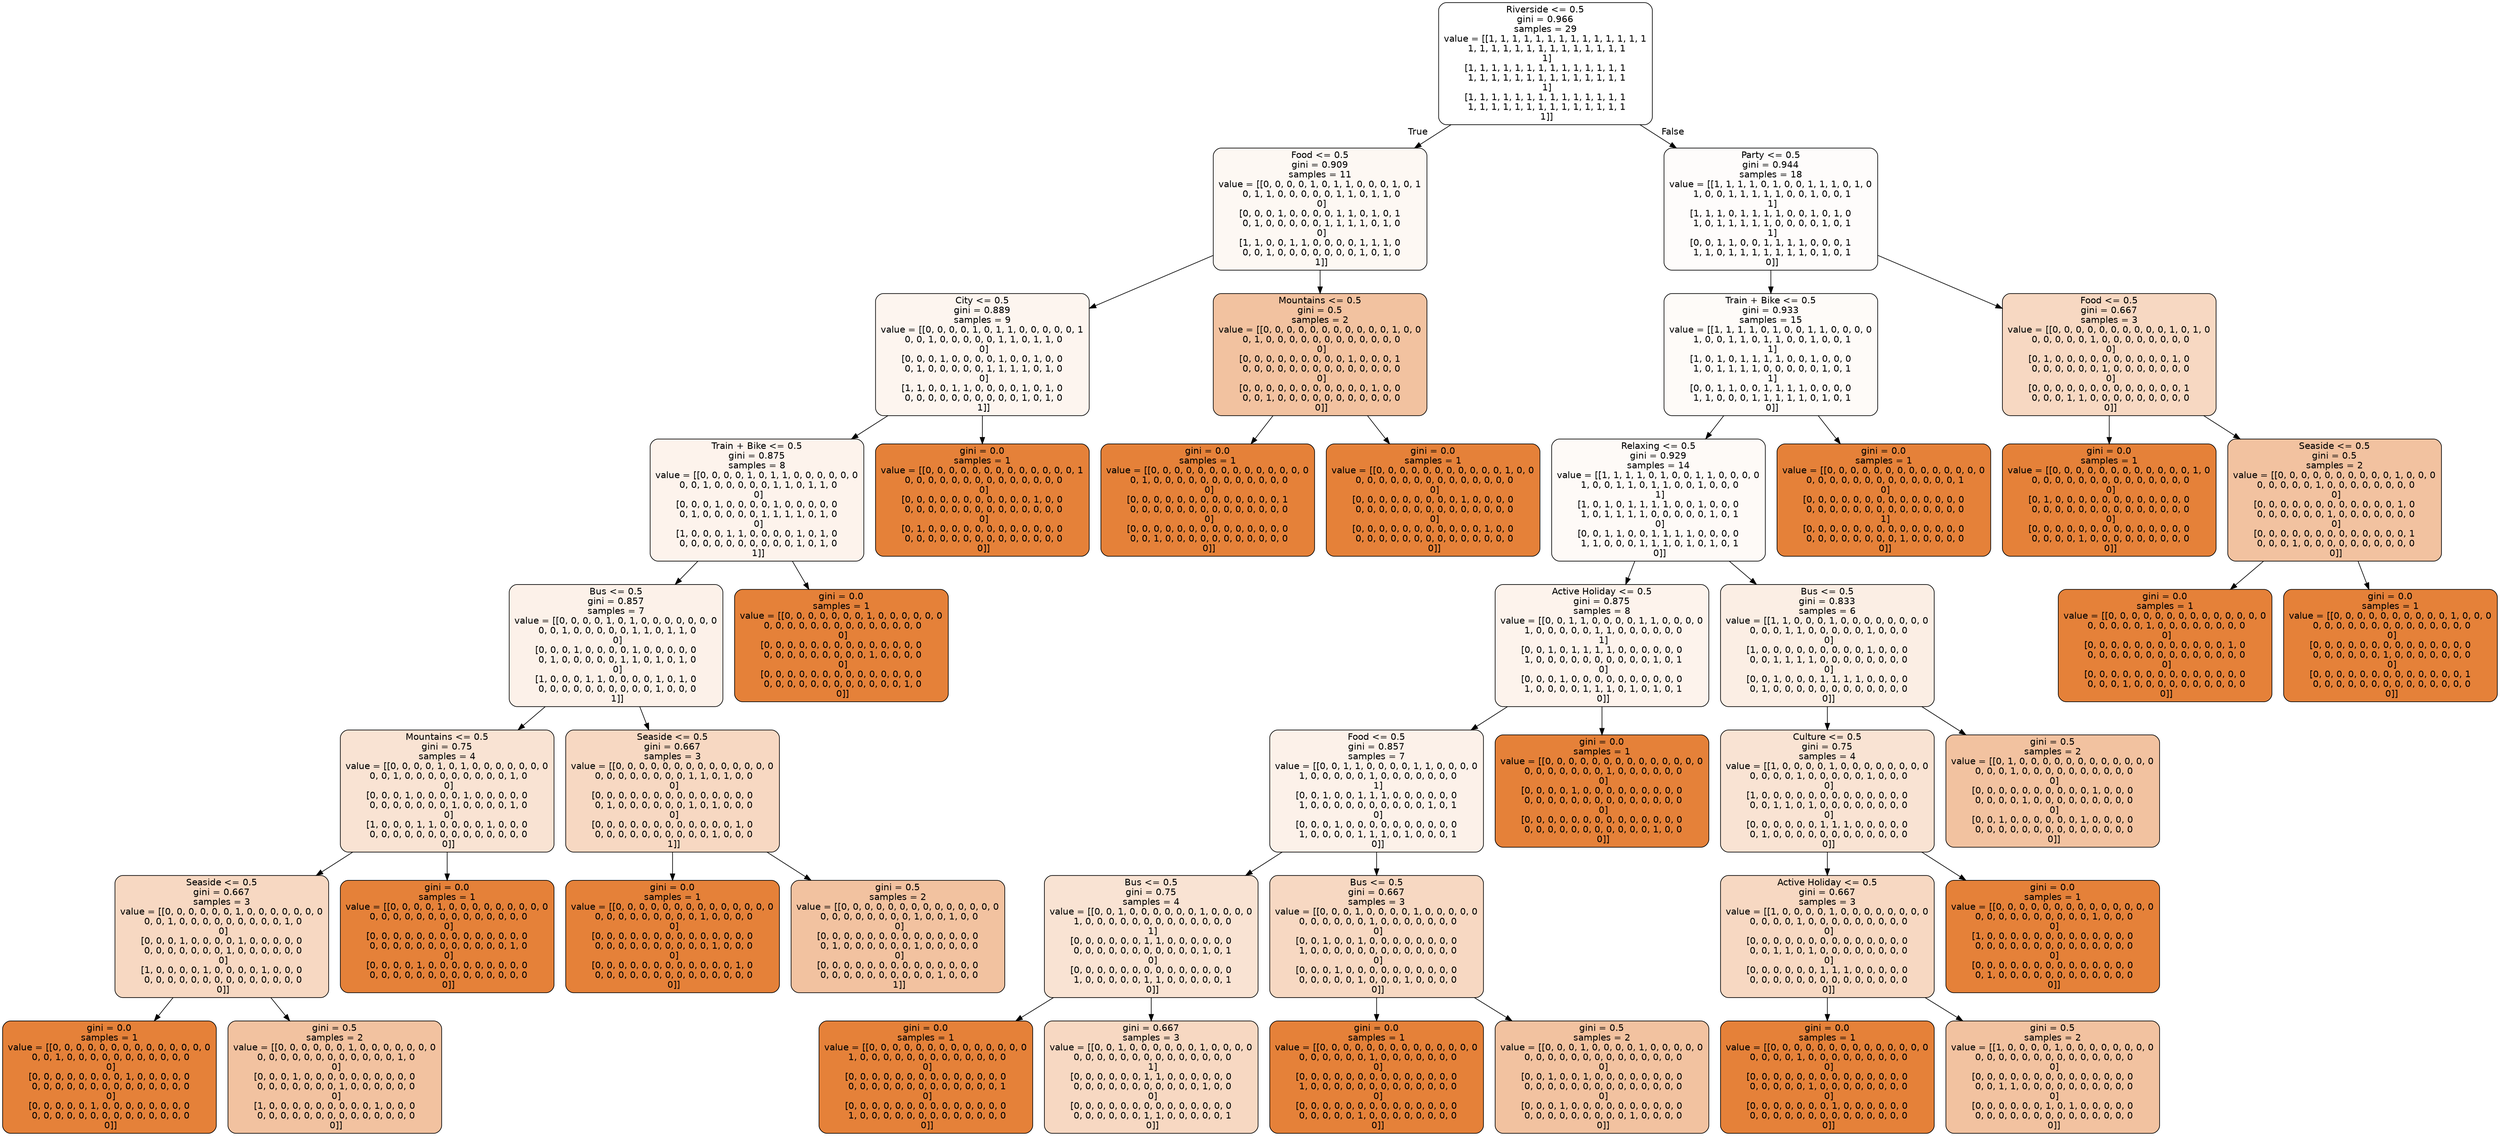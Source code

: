 digraph Tree {
node [shape=box, style="filled, rounded", color="black", fontname="helvetica"] ;
edge [fontname="helvetica"] ;
0 [label="Riverside <= 0.5\ngini = 0.966\nsamples = 29\nvalue = [[1, 1, 1, 1, 1, 1, 1, 1, 1, 1, 1, 1, 1, 1\n 1, 1, 1, 1, 1, 1, 1, 1, 1, 1, 1, 1, 1, 1\n 1]\n[1, 1, 1, 1, 1, 1, 1, 1, 1, 1, 1, 1, 1, 1\n 1, 1, 1, 1, 1, 1, 1, 1, 1, 1, 1, 1, 1, 1\n 1]\n[1, 1, 1, 1, 1, 1, 1, 1, 1, 1, 1, 1, 1, 1\n 1, 1, 1, 1, 1, 1, 1, 1, 1, 1, 1, 1, 1, 1\n 1]]", fillcolor="#ffffff"] ;
1 [label="Food <= 0.5\ngini = 0.909\nsamples = 11\nvalue = [[0, 0, 0, 0, 1, 0, 1, 1, 0, 0, 0, 1, 0, 1\n 0, 1, 1, 0, 0, 0, 0, 0, 1, 1, 0, 1, 1, 0\n 0]\n[0, 0, 0, 1, 0, 0, 0, 0, 1, 1, 0, 1, 0, 1\n 0, 1, 0, 0, 0, 0, 0, 1, 1, 1, 1, 0, 1, 0\n 0]\n[1, 1, 0, 0, 1, 1, 0, 0, 0, 0, 1, 1, 1, 0\n 0, 0, 1, 0, 0, 0, 0, 0, 0, 0, 1, 0, 1, 0\n 1]]", fillcolor="#fdf8f3"] ;
0 -> 1 [labeldistance=2.5, labelangle=45, headlabel="True"] ;
2 [label="City <= 0.5\ngini = 0.889\nsamples = 9\nvalue = [[0, 0, 0, 0, 1, 0, 1, 1, 0, 0, 0, 0, 0, 1\n 0, 0, 1, 0, 0, 0, 0, 0, 1, 1, 0, 1, 1, 0\n 0]\n[0, 0, 0, 1, 0, 0, 0, 0, 1, 0, 0, 1, 0, 0\n 0, 1, 0, 0, 0, 0, 0, 1, 1, 1, 1, 0, 1, 0\n 0]\n[1, 1, 0, 0, 1, 1, 0, 0, 0, 0, 1, 0, 1, 0\n 0, 0, 0, 0, 0, 0, 0, 0, 0, 0, 1, 0, 1, 0\n 1]]", fillcolor="#fdf5ef"] ;
1 -> 2 ;
3 [label="Train + Bike <= 0.5\ngini = 0.875\nsamples = 8\nvalue = [[0, 0, 0, 0, 1, 0, 1, 1, 0, 0, 0, 0, 0, 0\n 0, 0, 1, 0, 0, 0, 0, 0, 1, 1, 0, 1, 1, 0\n 0]\n[0, 0, 0, 1, 0, 0, 0, 0, 1, 0, 0, 0, 0, 0\n 0, 1, 0, 0, 0, 0, 0, 1, 1, 1, 1, 0, 1, 0\n 0]\n[1, 0, 0, 0, 1, 1, 0, 0, 0, 0, 1, 0, 1, 0\n 0, 0, 0, 0, 0, 0, 0, 0, 0, 0, 1, 0, 1, 0\n 1]]", fillcolor="#fdf3ec"] ;
2 -> 3 ;
4 [label="Bus <= 0.5\ngini = 0.857\nsamples = 7\nvalue = [[0, 0, 0, 0, 1, 0, 1, 0, 0, 0, 0, 0, 0, 0\n 0, 0, 1, 0, 0, 0, 0, 0, 1, 1, 0, 1, 1, 0\n 0]\n[0, 0, 0, 1, 0, 0, 0, 0, 1, 0, 0, 0, 0, 0\n 0, 1, 0, 0, 0, 0, 0, 1, 1, 0, 1, 0, 1, 0\n 0]\n[1, 0, 0, 0, 1, 1, 0, 0, 0, 0, 1, 0, 1, 0\n 0, 0, 0, 0, 0, 0, 0, 0, 0, 0, 1, 0, 0, 0\n 1]]", fillcolor="#fcf1e9"] ;
3 -> 4 ;
5 [label="Mountains <= 0.5\ngini = 0.75\nsamples = 4\nvalue = [[0, 0, 0, 0, 1, 0, 1, 0, 0, 0, 0, 0, 0, 0\n 0, 0, 1, 0, 0, 0, 0, 0, 0, 0, 0, 0, 1, 0\n 0]\n[0, 0, 0, 1, 0, 0, 0, 0, 1, 0, 0, 0, 0, 0\n 0, 0, 0, 0, 0, 0, 0, 1, 0, 0, 0, 0, 1, 0\n 0]\n[1, 0, 0, 0, 1, 1, 0, 0, 0, 0, 1, 0, 0, 0\n 0, 0, 0, 0, 0, 0, 0, 0, 0, 0, 0, 0, 0, 0\n 0]]", fillcolor="#f9e3d3"] ;
4 -> 5 ;
6 [label="Seaside <= 0.5\ngini = 0.667\nsamples = 3\nvalue = [[0, 0, 0, 0, 0, 0, 1, 0, 0, 0, 0, 0, 0, 0\n 0, 0, 1, 0, 0, 0, 0, 0, 0, 0, 0, 0, 1, 0\n 0]\n[0, 0, 0, 1, 0, 0, 0, 0, 1, 0, 0, 0, 0, 0\n 0, 0, 0, 0, 0, 0, 0, 1, 0, 0, 0, 0, 0, 0\n 0]\n[1, 0, 0, 0, 0, 1, 0, 0, 0, 0, 1, 0, 0, 0\n 0, 0, 0, 0, 0, 0, 0, 0, 0, 0, 0, 0, 0, 0\n 0]]", fillcolor="#f7d8c2"] ;
5 -> 6 ;
7 [label="gini = 0.0\nsamples = 1\nvalue = [[0, 0, 0, 0, 0, 0, 0, 0, 0, 0, 0, 0, 0, 0\n 0, 0, 1, 0, 0, 0, 0, 0, 0, 0, 0, 0, 0, 0\n 0]\n[0, 0, 0, 0, 0, 0, 0, 0, 1, 0, 0, 0, 0, 0\n 0, 0, 0, 0, 0, 0, 0, 0, 0, 0, 0, 0, 0, 0\n 0]\n[0, 0, 0, 0, 0, 1, 0, 0, 0, 0, 0, 0, 0, 0\n 0, 0, 0, 0, 0, 0, 0, 0, 0, 0, 0, 0, 0, 0\n 0]]", fillcolor="#e58139"] ;
6 -> 7 ;
8 [label="gini = 0.5\nsamples = 2\nvalue = [[0, 0, 0, 0, 0, 0, 1, 0, 0, 0, 0, 0, 0, 0\n 0, 0, 0, 0, 0, 0, 0, 0, 0, 0, 0, 0, 1, 0\n 0]\n[0, 0, 0, 1, 0, 0, 0, 0, 0, 0, 0, 0, 0, 0\n 0, 0, 0, 0, 0, 0, 0, 1, 0, 0, 0, 0, 0, 0\n 0]\n[1, 0, 0, 0, 0, 0, 0, 0, 0, 0, 1, 0, 0, 0\n 0, 0, 0, 0, 0, 0, 0, 0, 0, 0, 0, 0, 0, 0\n 0]]", fillcolor="#f2c2a0"] ;
6 -> 8 ;
9 [label="gini = 0.0\nsamples = 1\nvalue = [[0, 0, 0, 0, 1, 0, 0, 0, 0, 0, 0, 0, 0, 0\n 0, 0, 0, 0, 0, 0, 0, 0, 0, 0, 0, 0, 0, 0\n 0]\n[0, 0, 0, 0, 0, 0, 0, 0, 0, 0, 0, 0, 0, 0\n 0, 0, 0, 0, 0, 0, 0, 0, 0, 0, 0, 0, 1, 0\n 0]\n[0, 0, 0, 0, 1, 0, 0, 0, 0, 0, 0, 0, 0, 0\n 0, 0, 0, 0, 0, 0, 0, 0, 0, 0, 0, 0, 0, 0\n 0]]", fillcolor="#e58139"] ;
5 -> 9 ;
10 [label="Seaside <= 0.5\ngini = 0.667\nsamples = 3\nvalue = [[0, 0, 0, 0, 0, 0, 0, 0, 0, 0, 0, 0, 0, 0\n 0, 0, 0, 0, 0, 0, 0, 0, 1, 1, 0, 1, 0, 0\n 0]\n[0, 0, 0, 0, 0, 0, 0, 0, 0, 0, 0, 0, 0, 0\n 0, 1, 0, 0, 0, 0, 0, 0, 1, 0, 1, 0, 0, 0\n 0]\n[0, 0, 0, 0, 0, 0, 0, 0, 0, 0, 0, 0, 1, 0\n 0, 0, 0, 0, 0, 0, 0, 0, 0, 0, 1, 0, 0, 0\n 1]]", fillcolor="#f7d8c2"] ;
4 -> 10 ;
11 [label="gini = 0.0\nsamples = 1\nvalue = [[0, 0, 0, 0, 0, 0, 0, 0, 0, 0, 0, 0, 0, 0\n 0, 0, 0, 0, 0, 0, 0, 0, 0, 1, 0, 0, 0, 0\n 0]\n[0, 0, 0, 0, 0, 0, 0, 0, 0, 0, 0, 0, 0, 0\n 0, 0, 0, 0, 0, 0, 0, 0, 0, 0, 1, 0, 0, 0\n 0]\n[0, 0, 0, 0, 0, 0, 0, 0, 0, 0, 0, 0, 1, 0\n 0, 0, 0, 0, 0, 0, 0, 0, 0, 0, 0, 0, 0, 0\n 0]]", fillcolor="#e58139"] ;
10 -> 11 ;
12 [label="gini = 0.5\nsamples = 2\nvalue = [[0, 0, 0, 0, 0, 0, 0, 0, 0, 0, 0, 0, 0, 0\n 0, 0, 0, 0, 0, 0, 0, 0, 1, 0, 0, 1, 0, 0\n 0]\n[0, 0, 0, 0, 0, 0, 0, 0, 0, 0, 0, 0, 0, 0\n 0, 1, 0, 0, 0, 0, 0, 0, 1, 0, 0, 0, 0, 0\n 0]\n[0, 0, 0, 0, 0, 0, 0, 0, 0, 0, 0, 0, 0, 0\n 0, 0, 0, 0, 0, 0, 0, 0, 0, 0, 1, 0, 0, 0\n 1]]", fillcolor="#f2c2a0"] ;
10 -> 12 ;
13 [label="gini = 0.0\nsamples = 1\nvalue = [[0, 0, 0, 0, 0, 0, 0, 1, 0, 0, 0, 0, 0, 0\n 0, 0, 0, 0, 0, 0, 0, 0, 0, 0, 0, 0, 0, 0\n 0]\n[0, 0, 0, 0, 0, 0, 0, 0, 0, 0, 0, 0, 0, 0\n 0, 0, 0, 0, 0, 0, 0, 0, 0, 1, 0, 0, 0, 0\n 0]\n[0, 0, 0, 0, 0, 0, 0, 0, 0, 0, 0, 0, 0, 0\n 0, 0, 0, 0, 0, 0, 0, 0, 0, 0, 0, 0, 1, 0\n 0]]", fillcolor="#e58139"] ;
3 -> 13 ;
14 [label="gini = 0.0\nsamples = 1\nvalue = [[0, 0, 0, 0, 0, 0, 0, 0, 0, 0, 0, 0, 0, 1\n 0, 0, 0, 0, 0, 0, 0, 0, 0, 0, 0, 0, 0, 0\n 0]\n[0, 0, 0, 0, 0, 0, 0, 0, 0, 0, 0, 1, 0, 0\n 0, 0, 0, 0, 0, 0, 0, 0, 0, 0, 0, 0, 0, 0\n 0]\n[0, 1, 0, 0, 0, 0, 0, 0, 0, 0, 0, 0, 0, 0\n 0, 0, 0, 0, 0, 0, 0, 0, 0, 0, 0, 0, 0, 0\n 0]]", fillcolor="#e58139"] ;
2 -> 14 ;
15 [label="Mountains <= 0.5\ngini = 0.5\nsamples = 2\nvalue = [[0, 0, 0, 0, 0, 0, 0, 0, 0, 0, 0, 1, 0, 0\n 0, 1, 0, 0, 0, 0, 0, 0, 0, 0, 0, 0, 0, 0\n 0]\n[0, 0, 0, 0, 0, 0, 0, 0, 0, 1, 0, 0, 0, 1\n 0, 0, 0, 0, 0, 0, 0, 0, 0, 0, 0, 0, 0, 0\n 0]\n[0, 0, 0, 0, 0, 0, 0, 0, 0, 0, 0, 1, 0, 0\n 0, 0, 1, 0, 0, 0, 0, 0, 0, 0, 0, 0, 0, 0\n 0]]", fillcolor="#f2c2a0"] ;
1 -> 15 ;
16 [label="gini = 0.0\nsamples = 1\nvalue = [[0, 0, 0, 0, 0, 0, 0, 0, 0, 0, 0, 0, 0, 0\n 0, 1, 0, 0, 0, 0, 0, 0, 0, 0, 0, 0, 0, 0\n 0]\n[0, 0, 0, 0, 0, 0, 0, 0, 0, 0, 0, 0, 0, 1\n 0, 0, 0, 0, 0, 0, 0, 0, 0, 0, 0, 0, 0, 0\n 0]\n[0, 0, 0, 0, 0, 0, 0, 0, 0, 0, 0, 0, 0, 0\n 0, 0, 1, 0, 0, 0, 0, 0, 0, 0, 0, 0, 0, 0\n 0]]", fillcolor="#e58139"] ;
15 -> 16 ;
17 [label="gini = 0.0\nsamples = 1\nvalue = [[0, 0, 0, 0, 0, 0, 0, 0, 0, 0, 0, 1, 0, 0\n 0, 0, 0, 0, 0, 0, 0, 0, 0, 0, 0, 0, 0, 0\n 0]\n[0, 0, 0, 0, 0, 0, 0, 0, 0, 1, 0, 0, 0, 0\n 0, 0, 0, 0, 0, 0, 0, 0, 0, 0, 0, 0, 0, 0\n 0]\n[0, 0, 0, 0, 0, 0, 0, 0, 0, 0, 0, 1, 0, 0\n 0, 0, 0, 0, 0, 0, 0, 0, 0, 0, 0, 0, 0, 0\n 0]]", fillcolor="#e58139"] ;
15 -> 17 ;
18 [label="Party <= 0.5\ngini = 0.944\nsamples = 18\nvalue = [[1, 1, 1, 1, 0, 1, 0, 0, 1, 1, 1, 0, 1, 0\n 1, 0, 0, 1, 1, 1, 1, 1, 0, 0, 1, 0, 0, 1\n 1]\n[1, 1, 1, 0, 1, 1, 1, 1, 0, 0, 1, 0, 1, 0\n 1, 0, 1, 1, 1, 1, 1, 0, 0, 0, 0, 1, 0, 1\n 1]\n[0, 0, 1, 1, 0, 0, 1, 1, 1, 1, 0, 0, 0, 1\n 1, 1, 0, 1, 1, 1, 1, 1, 1, 1, 0, 1, 0, 1\n 0]]", fillcolor="#fefcfb"] ;
0 -> 18 [labeldistance=2.5, labelangle=-45, headlabel="False"] ;
19 [label="Train + Bike <= 0.5\ngini = 0.933\nsamples = 15\nvalue = [[1, 1, 1, 1, 0, 1, 0, 0, 1, 1, 0, 0, 0, 0\n 1, 0, 0, 1, 1, 0, 1, 1, 0, 0, 1, 0, 0, 1\n 1]\n[1, 0, 1, 0, 1, 1, 1, 1, 0, 0, 1, 0, 0, 0\n 1, 0, 1, 1, 1, 1, 0, 0, 0, 0, 0, 1, 0, 1\n 1]\n[0, 0, 1, 1, 0, 0, 1, 1, 1, 1, 0, 0, 0, 0\n 1, 1, 0, 0, 0, 1, 1, 1, 1, 1, 0, 1, 0, 1\n 0]]", fillcolor="#fefbf8"] ;
18 -> 19 ;
20 [label="Relaxing <= 0.5\ngini = 0.929\nsamples = 14\nvalue = [[1, 1, 1, 1, 0, 1, 0, 0, 1, 1, 0, 0, 0, 0\n 1, 0, 0, 1, 1, 0, 1, 1, 0, 0, 1, 0, 0, 0\n 1]\n[1, 0, 1, 0, 1, 1, 1, 1, 0, 0, 1, 0, 0, 0\n 1, 0, 1, 1, 1, 1, 0, 0, 0, 0, 0, 1, 0, 1\n 0]\n[0, 0, 1, 1, 0, 0, 1, 1, 1, 1, 0, 0, 0, 0\n 1, 1, 0, 0, 0, 1, 1, 1, 0, 1, 0, 1, 0, 1\n 0]]", fillcolor="#fefaf7"] ;
19 -> 20 ;
21 [label="Active Holiday <= 0.5\ngini = 0.875\nsamples = 8\nvalue = [[0, 0, 1, 1, 0, 0, 0, 0, 1, 1, 0, 0, 0, 0\n 1, 0, 0, 0, 0, 0, 1, 1, 0, 0, 0, 0, 0, 0\n 1]\n[0, 0, 1, 0, 1, 1, 1, 1, 0, 0, 0, 0, 0, 0\n 1, 0, 0, 0, 0, 0, 0, 0, 0, 0, 0, 1, 0, 1\n 0]\n[0, 0, 0, 1, 0, 0, 0, 0, 0, 0, 0, 0, 0, 0\n 1, 0, 0, 0, 0, 1, 1, 1, 0, 1, 0, 1, 0, 1\n 0]]", fillcolor="#fdf3ec"] ;
20 -> 21 ;
22 [label="Food <= 0.5\ngini = 0.857\nsamples = 7\nvalue = [[0, 0, 1, 1, 0, 0, 0, 0, 1, 1, 0, 0, 0, 0\n 1, 0, 0, 0, 0, 0, 1, 0, 0, 0, 0, 0, 0, 0\n 1]\n[0, 0, 1, 0, 0, 1, 1, 1, 0, 0, 0, 0, 0, 0\n 1, 0, 0, 0, 0, 0, 0, 0, 0, 0, 0, 1, 0, 1\n 0]\n[0, 0, 0, 1, 0, 0, 0, 0, 0, 0, 0, 0, 0, 0\n 1, 0, 0, 0, 0, 1, 1, 1, 0, 1, 0, 0, 0, 1\n 0]]", fillcolor="#fcf1e9"] ;
21 -> 22 ;
23 [label="Bus <= 0.5\ngini = 0.75\nsamples = 4\nvalue = [[0, 0, 1, 0, 0, 0, 0, 0, 0, 1, 0, 0, 0, 0\n 1, 0, 0, 0, 0, 0, 0, 0, 0, 0, 0, 0, 0, 0\n 1]\n[0, 0, 0, 0, 0, 0, 1, 1, 0, 0, 0, 0, 0, 0\n 0, 0, 0, 0, 0, 0, 0, 0, 0, 0, 0, 1, 0, 1\n 0]\n[0, 0, 0, 0, 0, 0, 0, 0, 0, 0, 0, 0, 0, 0\n 1, 0, 0, 0, 0, 0, 1, 1, 0, 0, 0, 0, 0, 1\n 0]]", fillcolor="#f9e3d3"] ;
22 -> 23 ;
24 [label="gini = 0.0\nsamples = 1\nvalue = [[0, 0, 0, 0, 0, 0, 0, 0, 0, 0, 0, 0, 0, 0\n 1, 0, 0, 0, 0, 0, 0, 0, 0, 0, 0, 0, 0, 0\n 0]\n[0, 0, 0, 0, 0, 0, 0, 0, 0, 0, 0, 0, 0, 0\n 0, 0, 0, 0, 0, 0, 0, 0, 0, 0, 0, 0, 0, 1\n 0]\n[0, 0, 0, 0, 0, 0, 0, 0, 0, 0, 0, 0, 0, 0\n 1, 0, 0, 0, 0, 0, 0, 0, 0, 0, 0, 0, 0, 0\n 0]]", fillcolor="#e58139"] ;
23 -> 24 ;
25 [label="gini = 0.667\nsamples = 3\nvalue = [[0, 0, 1, 0, 0, 0, 0, 0, 0, 1, 0, 0, 0, 0\n 0, 0, 0, 0, 0, 0, 0, 0, 0, 0, 0, 0, 0, 0\n 1]\n[0, 0, 0, 0, 0, 0, 1, 1, 0, 0, 0, 0, 0, 0\n 0, 0, 0, 0, 0, 0, 0, 0, 0, 0, 0, 1, 0, 0\n 0]\n[0, 0, 0, 0, 0, 0, 0, 0, 0, 0, 0, 0, 0, 0\n 0, 0, 0, 0, 0, 0, 1, 1, 0, 0, 0, 0, 0, 1\n 0]]", fillcolor="#f7d8c2"] ;
23 -> 25 ;
26 [label="Bus <= 0.5\ngini = 0.667\nsamples = 3\nvalue = [[0, 0, 0, 1, 0, 0, 0, 0, 1, 0, 0, 0, 0, 0\n 0, 0, 0, 0, 0, 0, 1, 0, 0, 0, 0, 0, 0, 0\n 0]\n[0, 0, 1, 0, 0, 1, 0, 0, 0, 0, 0, 0, 0, 0\n 1, 0, 0, 0, 0, 0, 0, 0, 0, 0, 0, 0, 0, 0\n 0]\n[0, 0, 0, 1, 0, 0, 0, 0, 0, 0, 0, 0, 0, 0\n 0, 0, 0, 0, 0, 1, 0, 0, 0, 1, 0, 0, 0, 0\n 0]]", fillcolor="#f7d8c2"] ;
22 -> 26 ;
27 [label="gini = 0.0\nsamples = 1\nvalue = [[0, 0, 0, 0, 0, 0, 0, 0, 0, 0, 0, 0, 0, 0\n 0, 0, 0, 0, 0, 0, 1, 0, 0, 0, 0, 0, 0, 0\n 0]\n[0, 0, 0, 0, 0, 0, 0, 0, 0, 0, 0, 0, 0, 0\n 1, 0, 0, 0, 0, 0, 0, 0, 0, 0, 0, 0, 0, 0\n 0]\n[0, 0, 0, 0, 0, 0, 0, 0, 0, 0, 0, 0, 0, 0\n 0, 0, 0, 0, 0, 1, 0, 0, 0, 0, 0, 0, 0, 0\n 0]]", fillcolor="#e58139"] ;
26 -> 27 ;
28 [label="gini = 0.5\nsamples = 2\nvalue = [[0, 0, 0, 1, 0, 0, 0, 0, 1, 0, 0, 0, 0, 0\n 0, 0, 0, 0, 0, 0, 0, 0, 0, 0, 0, 0, 0, 0\n 0]\n[0, 0, 1, 0, 0, 1, 0, 0, 0, 0, 0, 0, 0, 0\n 0, 0, 0, 0, 0, 0, 0, 0, 0, 0, 0, 0, 0, 0\n 0]\n[0, 0, 0, 1, 0, 0, 0, 0, 0, 0, 0, 0, 0, 0\n 0, 0, 0, 0, 0, 0, 0, 0, 0, 1, 0, 0, 0, 0\n 0]]", fillcolor="#f2c2a0"] ;
26 -> 28 ;
29 [label="gini = 0.0\nsamples = 1\nvalue = [[0, 0, 0, 0, 0, 0, 0, 0, 0, 0, 0, 0, 0, 0\n 0, 0, 0, 0, 0, 0, 0, 1, 0, 0, 0, 0, 0, 0\n 0]\n[0, 0, 0, 0, 1, 0, 0, 0, 0, 0, 0, 0, 0, 0\n 0, 0, 0, 0, 0, 0, 0, 0, 0, 0, 0, 0, 0, 0\n 0]\n[0, 0, 0, 0, 0, 0, 0, 0, 0, 0, 0, 0, 0, 0\n 0, 0, 0, 0, 0, 0, 0, 0, 0, 0, 0, 1, 0, 0\n 0]]", fillcolor="#e58139"] ;
21 -> 29 ;
30 [label="Bus <= 0.5\ngini = 0.833\nsamples = 6\nvalue = [[1, 1, 0, 0, 0, 1, 0, 0, 0, 0, 0, 0, 0, 0\n 0, 0, 0, 1, 1, 0, 0, 0, 0, 0, 1, 0, 0, 0\n 0]\n[1, 0, 0, 0, 0, 0, 0, 0, 0, 0, 1, 0, 0, 0\n 0, 0, 1, 1, 1, 1, 0, 0, 0, 0, 0, 0, 0, 0\n 0]\n[0, 0, 1, 0, 0, 0, 1, 1, 1, 1, 0, 0, 0, 0\n 0, 1, 0, 0, 0, 0, 0, 0, 0, 0, 0, 0, 0, 0\n 0]]", fillcolor="#fbeee4"] ;
20 -> 30 ;
31 [label="Culture <= 0.5\ngini = 0.75\nsamples = 4\nvalue = [[1, 0, 0, 0, 0, 1, 0, 0, 0, 0, 0, 0, 0, 0\n 0, 0, 0, 0, 1, 0, 0, 0, 0, 0, 1, 0, 0, 0\n 0]\n[1, 0, 0, 0, 0, 0, 0, 0, 0, 0, 0, 0, 0, 0\n 0, 0, 1, 1, 0, 1, 0, 0, 0, 0, 0, 0, 0, 0\n 0]\n[0, 0, 0, 0, 0, 0, 1, 1, 1, 0, 0, 0, 0, 0\n 0, 1, 0, 0, 0, 0, 0, 0, 0, 0, 0, 0, 0, 0\n 0]]", fillcolor="#f9e3d3"] ;
30 -> 31 ;
32 [label="Active Holiday <= 0.5\ngini = 0.667\nsamples = 3\nvalue = [[1, 0, 0, 0, 0, 1, 0, 0, 0, 0, 0, 0, 0, 0\n 0, 0, 0, 0, 1, 0, 0, 0, 0, 0, 0, 0, 0, 0\n 0]\n[0, 0, 0, 0, 0, 0, 0, 0, 0, 0, 0, 0, 0, 0\n 0, 0, 1, 1, 0, 1, 0, 0, 0, 0, 0, 0, 0, 0\n 0]\n[0, 0, 0, 0, 0, 0, 1, 1, 1, 0, 0, 0, 0, 0\n 0, 0, 0, 0, 0, 0, 0, 0, 0, 0, 0, 0, 0, 0\n 0]]", fillcolor="#f7d8c2"] ;
31 -> 32 ;
33 [label="gini = 0.0\nsamples = 1\nvalue = [[0, 0, 0, 0, 0, 0, 0, 0, 0, 0, 0, 0, 0, 0\n 0, 0, 0, 0, 1, 0, 0, 0, 0, 0, 0, 0, 0, 0\n 0]\n[0, 0, 0, 0, 0, 0, 0, 0, 0, 0, 0, 0, 0, 0\n 0, 0, 0, 0, 0, 1, 0, 0, 0, 0, 0, 0, 0, 0\n 0]\n[0, 0, 0, 0, 0, 0, 0, 1, 0, 0, 0, 0, 0, 0\n 0, 0, 0, 0, 0, 0, 0, 0, 0, 0, 0, 0, 0, 0\n 0]]", fillcolor="#e58139"] ;
32 -> 33 ;
34 [label="gini = 0.5\nsamples = 2\nvalue = [[1, 0, 0, 0, 0, 1, 0, 0, 0, 0, 0, 0, 0, 0\n 0, 0, 0, 0, 0, 0, 0, 0, 0, 0, 0, 0, 0, 0\n 0]\n[0, 0, 0, 0, 0, 0, 0, 0, 0, 0, 0, 0, 0, 0\n 0, 0, 1, 1, 0, 0, 0, 0, 0, 0, 0, 0, 0, 0\n 0]\n[0, 0, 0, 0, 0, 0, 1, 0, 1, 0, 0, 0, 0, 0\n 0, 0, 0, 0, 0, 0, 0, 0, 0, 0, 0, 0, 0, 0\n 0]]", fillcolor="#f2c2a0"] ;
32 -> 34 ;
35 [label="gini = 0.0\nsamples = 1\nvalue = [[0, 0, 0, 0, 0, 0, 0, 0, 0, 0, 0, 0, 0, 0\n 0, 0, 0, 0, 0, 0, 0, 0, 0, 0, 1, 0, 0, 0\n 0]\n[1, 0, 0, 0, 0, 0, 0, 0, 0, 0, 0, 0, 0, 0\n 0, 0, 0, 0, 0, 0, 0, 0, 0, 0, 0, 0, 0, 0\n 0]\n[0, 0, 0, 0, 0, 0, 0, 0, 0, 0, 0, 0, 0, 0\n 0, 1, 0, 0, 0, 0, 0, 0, 0, 0, 0, 0, 0, 0\n 0]]", fillcolor="#e58139"] ;
31 -> 35 ;
36 [label="gini = 0.5\nsamples = 2\nvalue = [[0, 1, 0, 0, 0, 0, 0, 0, 0, 0, 0, 0, 0, 0\n 0, 0, 0, 1, 0, 0, 0, 0, 0, 0, 0, 0, 0, 0\n 0]\n[0, 0, 0, 0, 0, 0, 0, 0, 0, 0, 1, 0, 0, 0\n 0, 0, 0, 0, 1, 0, 0, 0, 0, 0, 0, 0, 0, 0\n 0]\n[0, 0, 1, 0, 0, 0, 0, 0, 0, 1, 0, 0, 0, 0\n 0, 0, 0, 0, 0, 0, 0, 0, 0, 0, 0, 0, 0, 0\n 0]]", fillcolor="#f2c2a0"] ;
30 -> 36 ;
37 [label="gini = 0.0\nsamples = 1\nvalue = [[0, 0, 0, 0, 0, 0, 0, 0, 0, 0, 0, 0, 0, 0\n 0, 0, 0, 0, 0, 0, 0, 0, 0, 0, 0, 0, 0, 1\n 0]\n[0, 0, 0, 0, 0, 0, 0, 0, 0, 0, 0, 0, 0, 0\n 0, 0, 0, 0, 0, 0, 0, 0, 0, 0, 0, 0, 0, 0\n 1]\n[0, 0, 0, 0, 0, 0, 0, 0, 0, 0, 0, 0, 0, 0\n 0, 0, 0, 0, 0, 0, 0, 0, 1, 0, 0, 0, 0, 0\n 0]]", fillcolor="#e58139"] ;
19 -> 37 ;
38 [label="Food <= 0.5\ngini = 0.667\nsamples = 3\nvalue = [[0, 0, 0, 0, 0, 0, 0, 0, 0, 0, 1, 0, 1, 0\n 0, 0, 0, 0, 0, 1, 0, 0, 0, 0, 0, 0, 0, 0\n 0]\n[0, 1, 0, 0, 0, 0, 0, 0, 0, 0, 0, 0, 1, 0\n 0, 0, 0, 0, 0, 0, 1, 0, 0, 0, 0, 0, 0, 0\n 0]\n[0, 0, 0, 0, 0, 0, 0, 0, 0, 0, 0, 0, 0, 1\n 0, 0, 0, 1, 1, 0, 0, 0, 0, 0, 0, 0, 0, 0\n 0]]", fillcolor="#f7d8c2"] ;
18 -> 38 ;
39 [label="gini = 0.0\nsamples = 1\nvalue = [[0, 0, 0, 0, 0, 0, 0, 0, 0, 0, 0, 0, 1, 0\n 0, 0, 0, 0, 0, 0, 0, 0, 0, 0, 0, 0, 0, 0\n 0]\n[0, 1, 0, 0, 0, 0, 0, 0, 0, 0, 0, 0, 0, 0\n 0, 0, 0, 0, 0, 0, 0, 0, 0, 0, 0, 0, 0, 0\n 0]\n[0, 0, 0, 0, 0, 0, 0, 0, 0, 0, 0, 0, 0, 0\n 0, 0, 0, 0, 1, 0, 0, 0, 0, 0, 0, 0, 0, 0\n 0]]", fillcolor="#e58139"] ;
38 -> 39 ;
40 [label="Seaside <= 0.5\ngini = 0.5\nsamples = 2\nvalue = [[0, 0, 0, 0, 0, 0, 0, 0, 0, 0, 1, 0, 0, 0\n 0, 0, 0, 0, 0, 1, 0, 0, 0, 0, 0, 0, 0, 0\n 0]\n[0, 0, 0, 0, 0, 0, 0, 0, 0, 0, 0, 0, 1, 0\n 0, 0, 0, 0, 0, 0, 1, 0, 0, 0, 0, 0, 0, 0\n 0]\n[0, 0, 0, 0, 0, 0, 0, 0, 0, 0, 0, 0, 0, 1\n 0, 0, 0, 1, 0, 0, 0, 0, 0, 0, 0, 0, 0, 0\n 0]]", fillcolor="#f2c2a0"] ;
38 -> 40 ;
41 [label="gini = 0.0\nsamples = 1\nvalue = [[0, 0, 0, 0, 0, 0, 0, 0, 0, 0, 0, 0, 0, 0\n 0, 0, 0, 0, 0, 1, 0, 0, 0, 0, 0, 0, 0, 0\n 0]\n[0, 0, 0, 0, 0, 0, 0, 0, 0, 0, 0, 0, 1, 0\n 0, 0, 0, 0, 0, 0, 0, 0, 0, 0, 0, 0, 0, 0\n 0]\n[0, 0, 0, 0, 0, 0, 0, 0, 0, 0, 0, 0, 0, 0\n 0, 0, 0, 1, 0, 0, 0, 0, 0, 0, 0, 0, 0, 0\n 0]]", fillcolor="#e58139"] ;
40 -> 41 ;
42 [label="gini = 0.0\nsamples = 1\nvalue = [[0, 0, 0, 0, 0, 0, 0, 0, 0, 0, 1, 0, 0, 0\n 0, 0, 0, 0, 0, 0, 0, 0, 0, 0, 0, 0, 0, 0\n 0]\n[0, 0, 0, 0, 0, 0, 0, 0, 0, 0, 0, 0, 0, 0\n 0, 0, 0, 0, 0, 0, 1, 0, 0, 0, 0, 0, 0, 0\n 0]\n[0, 0, 0, 0, 0, 0, 0, 0, 0, 0, 0, 0, 0, 1\n 0, 0, 0, 0, 0, 0, 0, 0, 0, 0, 0, 0, 0, 0\n 0]]", fillcolor="#e58139"] ;
40 -> 42 ;
}